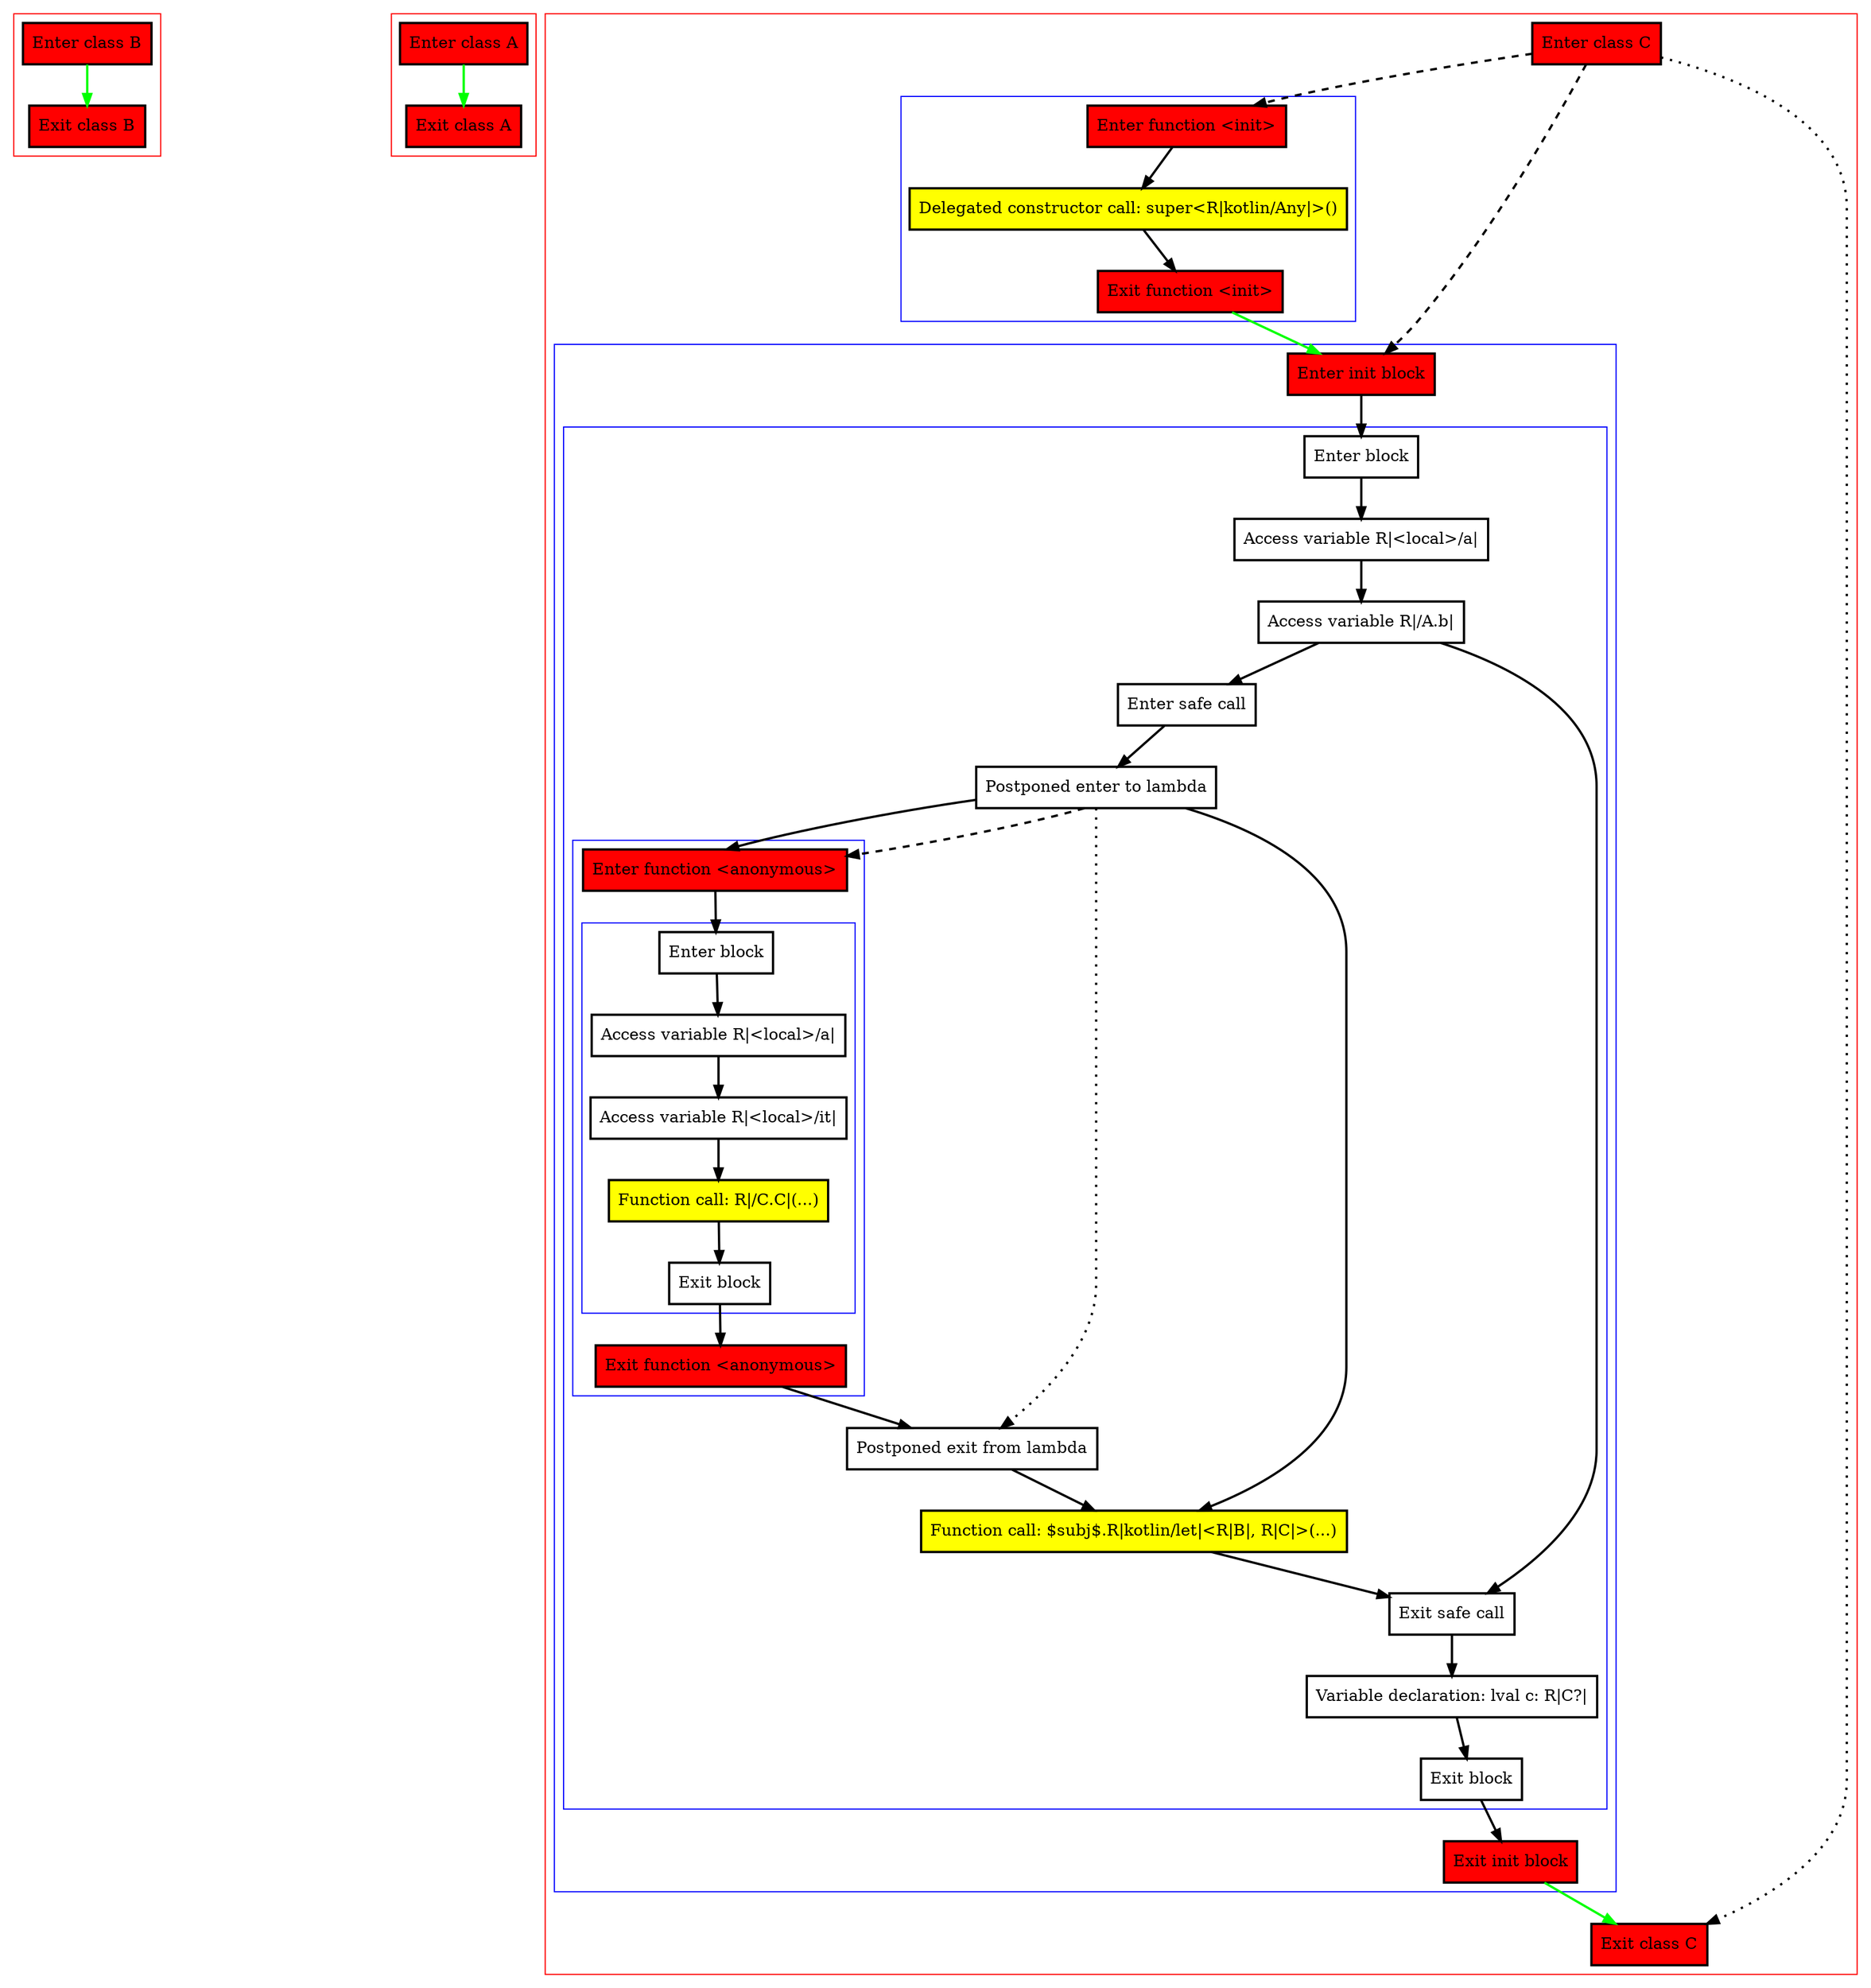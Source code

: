 digraph initBlockAndInPlaceLambda_kt {
    graph [nodesep=3]
    node [shape=box penwidth=2]
    edge [penwidth=2]

    subgraph cluster_0 {
        color=red
        0 [label="Enter class B" style="filled" fillcolor=red];
        1 [label="Exit class B" style="filled" fillcolor=red];
    }
    0 -> {1} [color=green];

    subgraph cluster_1 {
        color=red
        2 [label="Enter class A" style="filled" fillcolor=red];
        3 [label="Exit class A" style="filled" fillcolor=red];
    }
    2 -> {3} [color=green];

    subgraph cluster_2 {
        color=red
        4 [label="Enter class C" style="filled" fillcolor=red];
        subgraph cluster_3 {
            color=blue
            5 [label="Enter function <init>" style="filled" fillcolor=red];
            6 [label="Delegated constructor call: super<R|kotlin/Any|>()" style="filled" fillcolor=yellow];
            7 [label="Exit function <init>" style="filled" fillcolor=red];
        }
        subgraph cluster_4 {
            color=blue
            8 [label="Enter init block" style="filled" fillcolor=red];
            subgraph cluster_5 {
                color=blue
                9 [label="Enter block"];
                10 [label="Access variable R|<local>/a|"];
                11 [label="Access variable R|/A.b|"];
                12 [label="Enter safe call"];
                13 [label="Postponed enter to lambda"];
                subgraph cluster_6 {
                    color=blue
                    14 [label="Enter function <anonymous>" style="filled" fillcolor=red];
                    subgraph cluster_7 {
                        color=blue
                        15 [label="Enter block"];
                        16 [label="Access variable R|<local>/a|"];
                        17 [label="Access variable R|<local>/it|"];
                        18 [label="Function call: R|/C.C|(...)" style="filled" fillcolor=yellow];
                        19 [label="Exit block"];
                    }
                    20 [label="Exit function <anonymous>" style="filled" fillcolor=red];
                }
                21 [label="Postponed exit from lambda"];
                22 [label="Function call: $subj$.R|kotlin/let|<R|B|, R|C|>(...)" style="filled" fillcolor=yellow];
                23 [label="Exit safe call"];
                24 [label="Variable declaration: lval c: R|C?|"];
                25 [label="Exit block"];
            }
            26 [label="Exit init block" style="filled" fillcolor=red];
        }
        27 [label="Exit class C" style="filled" fillcolor=red];
    }
    4 -> {27} [style=dotted];
    4 -> {5 8} [style=dashed];
    5 -> {6};
    6 -> {7};
    7 -> {8} [color=green];
    8 -> {9};
    9 -> {10};
    10 -> {11};
    11 -> {12 23};
    12 -> {13};
    13 -> {14 22};
    13 -> {21} [style=dotted];
    13 -> {14} [style=dashed];
    14 -> {15};
    15 -> {16};
    16 -> {17};
    17 -> {18};
    18 -> {19};
    19 -> {20};
    20 -> {21};
    21 -> {22};
    22 -> {23};
    23 -> {24};
    24 -> {25};
    25 -> {26};
    26 -> {27} [color=green];

}

